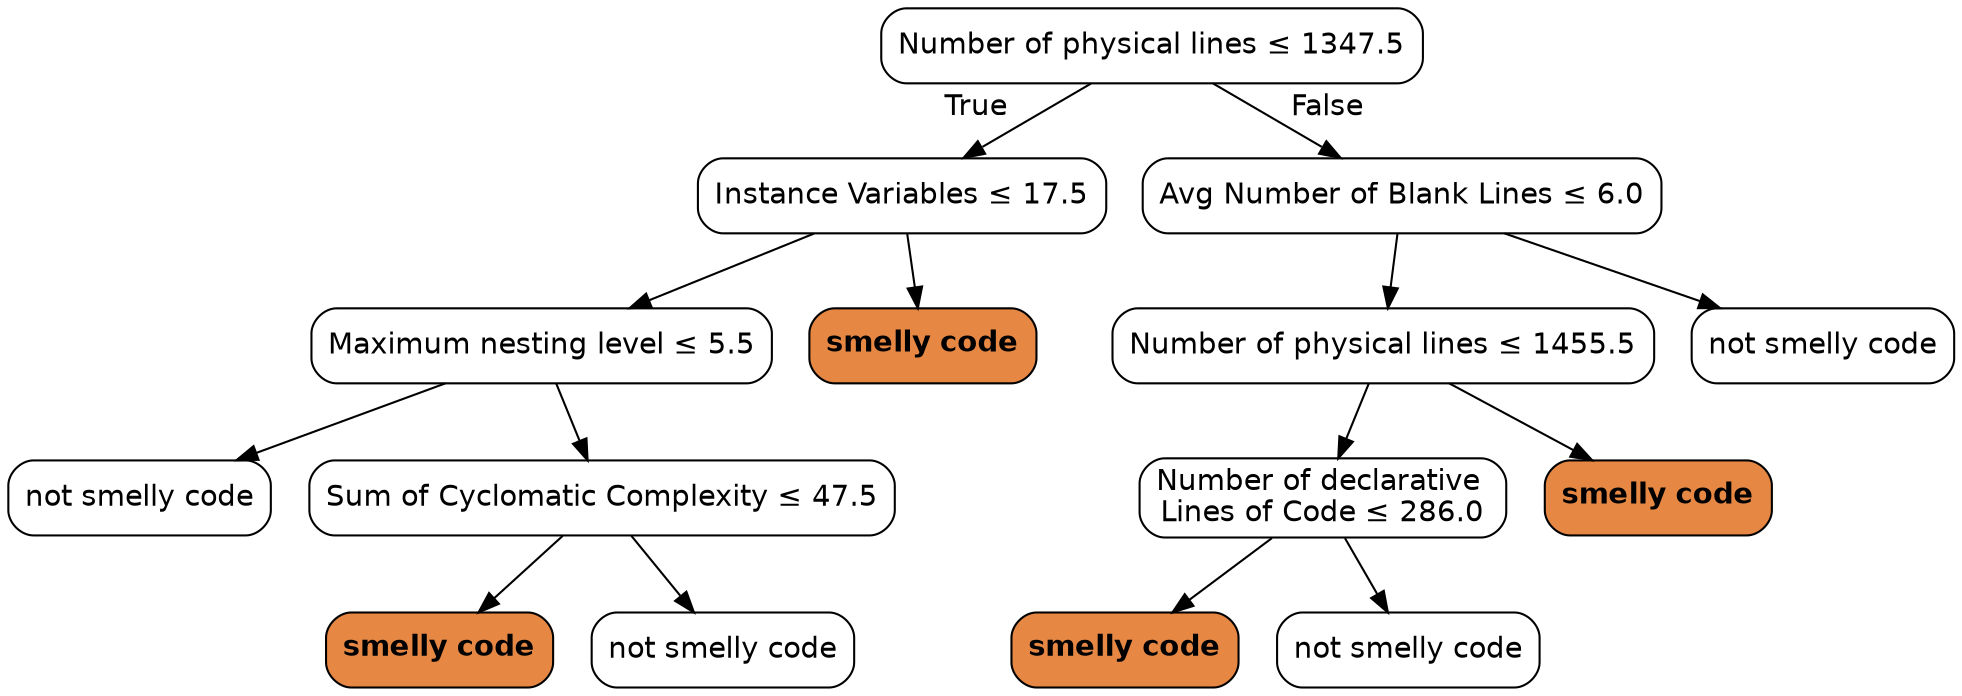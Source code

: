 digraph Tree {
node [color="black", fontname=helvetica, shape=box,  style="filled, rounded", fillcolor="#FFFFFF"];
edge [fontname=helvetica];
0 [label=<Number of physical lines &le; 1347.5>];
1 [label=<Instance Variables &le; 17.5>];
0 -> 1  [headlabel="True", labelangle=45, labeldistance="2.5"];
3 [label=<Maximum nesting level &le; 5.5>];
1 -> 3;
11 [label=<not smelly code>];
3 -> 11;
12 [label=<Sum of Cyclomatic Complexity &le; 47.5>];
3 -> 12;
13 [label=<<b>smelly code</b>>, fillcolor="#e68743"];
12 -> 13;
14 [label=<not smelly code>];
12 -> 14;
4 [label=<<b>smelly code</b>>, fillcolor="#e68743"];
1 -> 4;
2 [label=<Avg Number of Blank Lines &le; 6.0>];
0 -> 2  [headlabel="False", labelangle="-45", labeldistance="2.5"];
5 [label=<Number of physical lines &le; 1455.5>];
2 -> 5;
7 [label=<Number of declarative <br/>Lines of Code &le; 286.0>];
5 -> 7;
9 [label=<<b>smelly code</b>>, fillcolor="#e68743"];
7 -> 9;
10 [label=<not smelly code>];
7 -> 10;
8 [label=<<b>smelly code</b>>, fillcolor="#e68743"];
5 -> 8;
6 [label=<not smelly code>];
2 -> 6;
}
